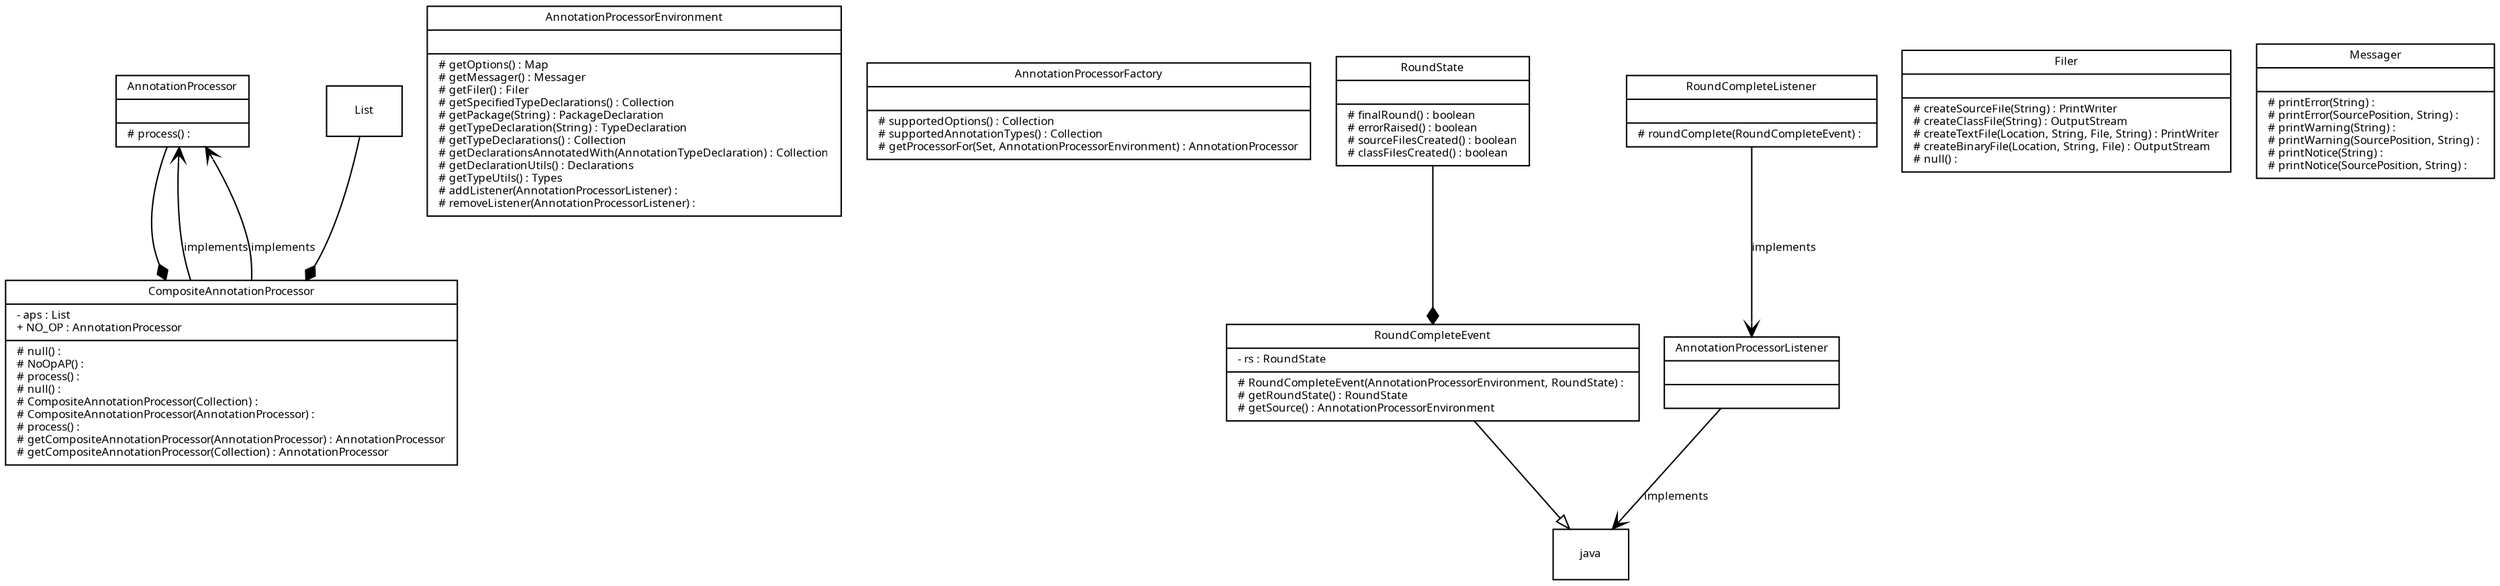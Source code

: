 digraph ClassDiagram {
	 fontname = "Bitstream Vera Sans"
	 fontsize = 8

	 node [
		 fontname = "Bistream Vera Sans"
		 fontsize = 8
		 shape = "record"
	 ]

	 edge [
		 fontname = "Bistream Vera Sans"
		 fontsize = 8
	 ]

	 AnnotationProcessor [
		 label = "{AnnotationProcessor||# process() : \l}"
	 ]

	 AnnotationProcessorEnvironment [
		 label = "{AnnotationProcessorEnvironment||# getOptions() : Map\l# getMessager() : Messager\l# getFiler() : Filer\l# getSpecifiedTypeDeclarations() : Collection\l# getPackage(String) : PackageDeclaration\l# getTypeDeclaration(String) : TypeDeclaration\l# getTypeDeclarations() : Collection\l# getDeclarationsAnnotatedWith(AnnotationTypeDeclaration) : Collection\l# getDeclarationUtils() : Declarations\l# getTypeUtils() : Types\l# addListener(AnnotationProcessorListener) : \l# removeListener(AnnotationProcessorListener) : \l}"
	 ]

	 AnnotationProcessorFactory [
		 label = "{AnnotationProcessorFactory||# supportedOptions() : Collection\l# supportedAnnotationTypes() : Collection\l# getProcessorFor(Set, AnnotationProcessorEnvironment) : AnnotationProcessor\l}"
	 ]

	 AnnotationProcessorListener [
		 label = "{AnnotationProcessorListener||}"
	 ]

	 CompositeAnnotationProcessor [
		 label = "{CompositeAnnotationProcessor|- aps : List\l+ NO_OP : AnnotationProcessor\l|# null() : \l# NoOpAP() : \l# process() : \l# null() : \l# CompositeAnnotationProcessor(Collection) : \l# CompositeAnnotationProcessor(AnnotationProcessor) : \l# process() : \l# getCompositeAnnotationProcessor(AnnotationProcessor) : AnnotationProcessor\l# getCompositeAnnotationProcessor(Collection) : AnnotationProcessor\l}"
	 ]

	 Filer [
		 label = "{Filer||# createSourceFile(String) : PrintWriter\l# createClassFile(String) : OutputStream\l# createTextFile(Location, String, File, String) : PrintWriter\l# createBinaryFile(Location, String, File) : OutputStream\l# null() : \l}"
	 ]

	 Messager [
		 label = "{Messager||# printError(String) : \l# printError(SourcePosition, String) : \l# printWarning(String) : \l# printWarning(SourcePosition, String) : \l# printNotice(String) : \l# printNotice(SourcePosition, String) : \l}"
	 ]

	 RoundCompleteEvent [
		 label = "{RoundCompleteEvent|- rs : RoundState\l|# RoundCompleteEvent(AnnotationProcessorEnvironment, RoundState) : \l# getRoundState() : RoundState\l# getSource() : AnnotationProcessorEnvironment\l}"
	 ]

	 RoundCompleteListener [
		 label = "{RoundCompleteListener||# roundComplete(RoundCompleteEvent) : \l}"
	 ]

	 RoundState [
		 label = "{RoundState||# finalRound() : boolean\l# errorRaised() : boolean\l# sourceFilesCreated() : boolean\l# classFilesCreated() : boolean\l}"
	 ]

	 edge [
		 arrowhead = "empty"
	 ]

	 RoundCompleteEvent -> java
	 edge [
		 arrowhead = "diamond"
	 ]

	 List->CompositeAnnotationProcessor
	 AnnotationProcessor->CompositeAnnotationProcessor
	 RoundState->RoundCompleteEvent
	 edge [
		 arrowhead = "vee"
		 label = "implements"	 ]

	 AnnotationProcessorListener->java
	 CompositeAnnotationProcessor->AnnotationProcessor
	 CompositeAnnotationProcessor->AnnotationProcessor
	 RoundCompleteListener->AnnotationProcessorListener
}